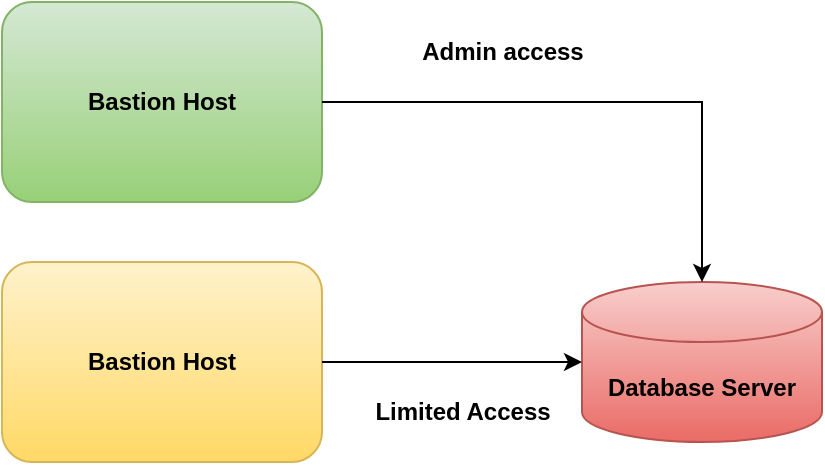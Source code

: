 <mxfile version="27.1.1">
  <diagram name="Page-1" id="Qo-gR1AfrrSSmKTgNt0e">
    <mxGraphModel dx="1251" dy="660" grid="1" gridSize="10" guides="1" tooltips="1" connect="1" arrows="1" fold="1" page="1" pageScale="1" pageWidth="850" pageHeight="1100" math="0" shadow="0">
      <root>
        <mxCell id="0" />
        <mxCell id="1" parent="0" />
        <mxCell id="oWy8R4hLPHdFStUNaSG6-1" value="&lt;b&gt;Bastion Host&lt;/b&gt;" style="rounded=1;whiteSpace=wrap;html=1;fillColor=#d5e8d4;gradientColor=#97d077;strokeColor=#82b366;" vertex="1" parent="1">
          <mxGeometry x="270" y="160" width="160" height="100" as="geometry" />
        </mxCell>
        <mxCell id="oWy8R4hLPHdFStUNaSG6-2" value="&lt;b&gt;Database Server&lt;/b&gt;" style="shape=cylinder3;whiteSpace=wrap;html=1;boundedLbl=1;backgroundOutline=1;size=15;fillColor=#f8cecc;gradientColor=#ea6b66;strokeColor=#b85450;" vertex="1" parent="1">
          <mxGeometry x="560" y="300" width="120" height="80" as="geometry" />
        </mxCell>
        <mxCell id="oWy8R4hLPHdFStUNaSG6-3" style="edgeStyle=orthogonalEdgeStyle;rounded=0;orthogonalLoop=1;jettySize=auto;html=1;entryX=0.5;entryY=0;entryDx=0;entryDy=0;entryPerimeter=0;" edge="1" parent="1" source="oWy8R4hLPHdFStUNaSG6-1" target="oWy8R4hLPHdFStUNaSG6-2">
          <mxGeometry relative="1" as="geometry" />
        </mxCell>
        <mxCell id="oWy8R4hLPHdFStUNaSG6-4" value="&lt;b&gt;Admin access&lt;/b&gt;" style="text;html=1;align=center;verticalAlign=middle;resizable=0;points=[];autosize=1;strokeColor=none;fillColor=none;" vertex="1" parent="1">
          <mxGeometry x="470" y="170" width="100" height="30" as="geometry" />
        </mxCell>
        <mxCell id="oWy8R4hLPHdFStUNaSG6-5" value="&lt;b&gt;Bastion Host&lt;/b&gt;" style="rounded=1;whiteSpace=wrap;html=1;fillColor=#fff2cc;gradientColor=#ffd966;strokeColor=#d6b656;" vertex="1" parent="1">
          <mxGeometry x="270" y="290" width="160" height="100" as="geometry" />
        </mxCell>
        <mxCell id="oWy8R4hLPHdFStUNaSG6-6" style="edgeStyle=orthogonalEdgeStyle;rounded=0;orthogonalLoop=1;jettySize=auto;html=1;entryX=0;entryY=0.5;entryDx=0;entryDy=0;entryPerimeter=0;" edge="1" parent="1" source="oWy8R4hLPHdFStUNaSG6-5" target="oWy8R4hLPHdFStUNaSG6-2">
          <mxGeometry relative="1" as="geometry" />
        </mxCell>
        <mxCell id="oWy8R4hLPHdFStUNaSG6-7" value="&lt;b&gt;Limited Access&lt;/b&gt;" style="text;html=1;align=center;verticalAlign=middle;resizable=0;points=[];autosize=1;strokeColor=none;fillColor=none;" vertex="1" parent="1">
          <mxGeometry x="445" y="350" width="110" height="30" as="geometry" />
        </mxCell>
      </root>
    </mxGraphModel>
  </diagram>
</mxfile>
